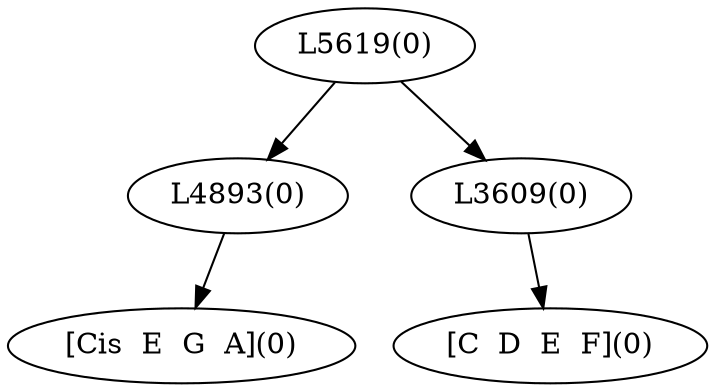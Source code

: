 digraph sample{
"L4893(0)"->"[Cis  E  G  A](0)"
"L3609(0)"->"[C  D  E  F](0)"
"L5619(0)"->"L4893(0)"
"L5619(0)"->"L3609(0)"
{rank = min; "L5619(0)"}
{rank = same; "L4893(0)"; "L3609(0)";}
{rank = max; "[C  D  E  F](0)"; "[Cis  E  G  A](0)";}
}
